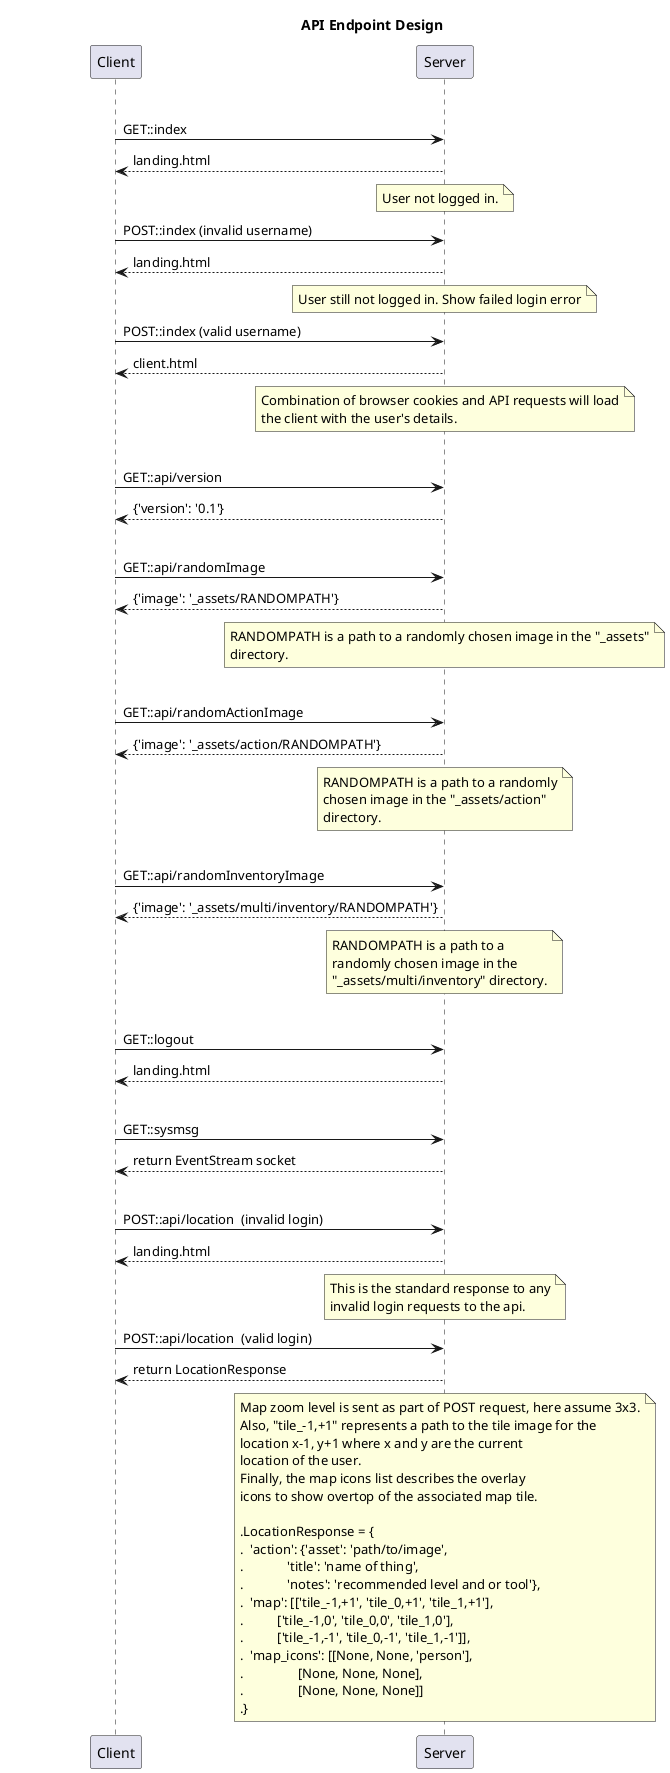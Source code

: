 @startuml

title API Endpoint Design

group index

    Client -> Server: GET::index
    Server --> Client: landing.html
    note over Server: User not logged in.

    Client -> Server: POST::index (invalid username)
    Server --> Client: landing.html
    note over Server: User still not logged in. Show failed login error

    Client -> Server: POST::index (valid username)
    Server --> Client: client.html
    note over Server
        Combination of browser cookies and API requests will load
        the client with the user's details.
    end note

group version

    Client -> Server: GET::api/version
    Server --> Client: {'version': '0.1'}

group randomImage

    Client -> Server: GET::api/randomImage
    Server --> Client: {'image': '_assets/RANDOMPATH'}
    note over Server
        RANDOMPATH is a path to a randomly chosen image in the "_assets"
        directory.
    end note

group randomActionImage

    Client -> Server: GET::api/randomActionImage
    Server --> Client: {'image': '_assets/action/RANDOMPATH'}
    note over Server
        RANDOMPATH is a path to a randomly
        chosen image in the "_assets/action"
        directory.
    end note

group randomInventoryImage

    Client -> Server: GET::api/randomInventoryImage
    Server --> Client: {'image': '_assets/multi/inventory/RANDOMPATH'}
    note over Server
        RANDOMPATH is a path to a
        randomly chosen image in the
        "_assets/multi/inventory" directory.
    end note

group logout

    Client -> Server: GET::logout
    Server --> Client: landing.html

group sysmsg

    Client -> Server: GET::sysmsg
    Server --> Client: return EventStream socket

group location

    Client -> Server: POST::api/location  (invalid login)
    Server --> Client: landing.html
    note over Server
        This is the standard response to any
        invalid login requests to the api.
    end note

    Client -> Server: POST::api/location  (valid login)
    Server --> Client: return LocationResponse
    note over Server
        Map zoom level is sent as part of POST request, here assume 3x3.
        Also, "tile_-1,+1" represents a path to the tile image for the
        location x-1, y+1 where x and y are the current
        location of the user.
        Finally, the map icons list describes the overlay
        icons to show overtop of the associated map tile.

        .LocationResponse = {
        .  'action': {'asset': 'path/to/image',
        .             'title': 'name of thing',
        .             'notes': 'recommended level and or tool'},
        .  'map': [['tile_-1,+1', 'tile_0,+1', 'tile_1,+1'],
        .          ['tile_-1,0', 'tile_0,0', 'tile_1,0'],
        .          ['tile_-1,-1', 'tile_0,-1', 'tile_1,-1']],
        .  'map_icons': [[None, None, 'person'],
        .                [None, None, None],
        .                [None, None, None]]
        .}
    end note

@enduml
